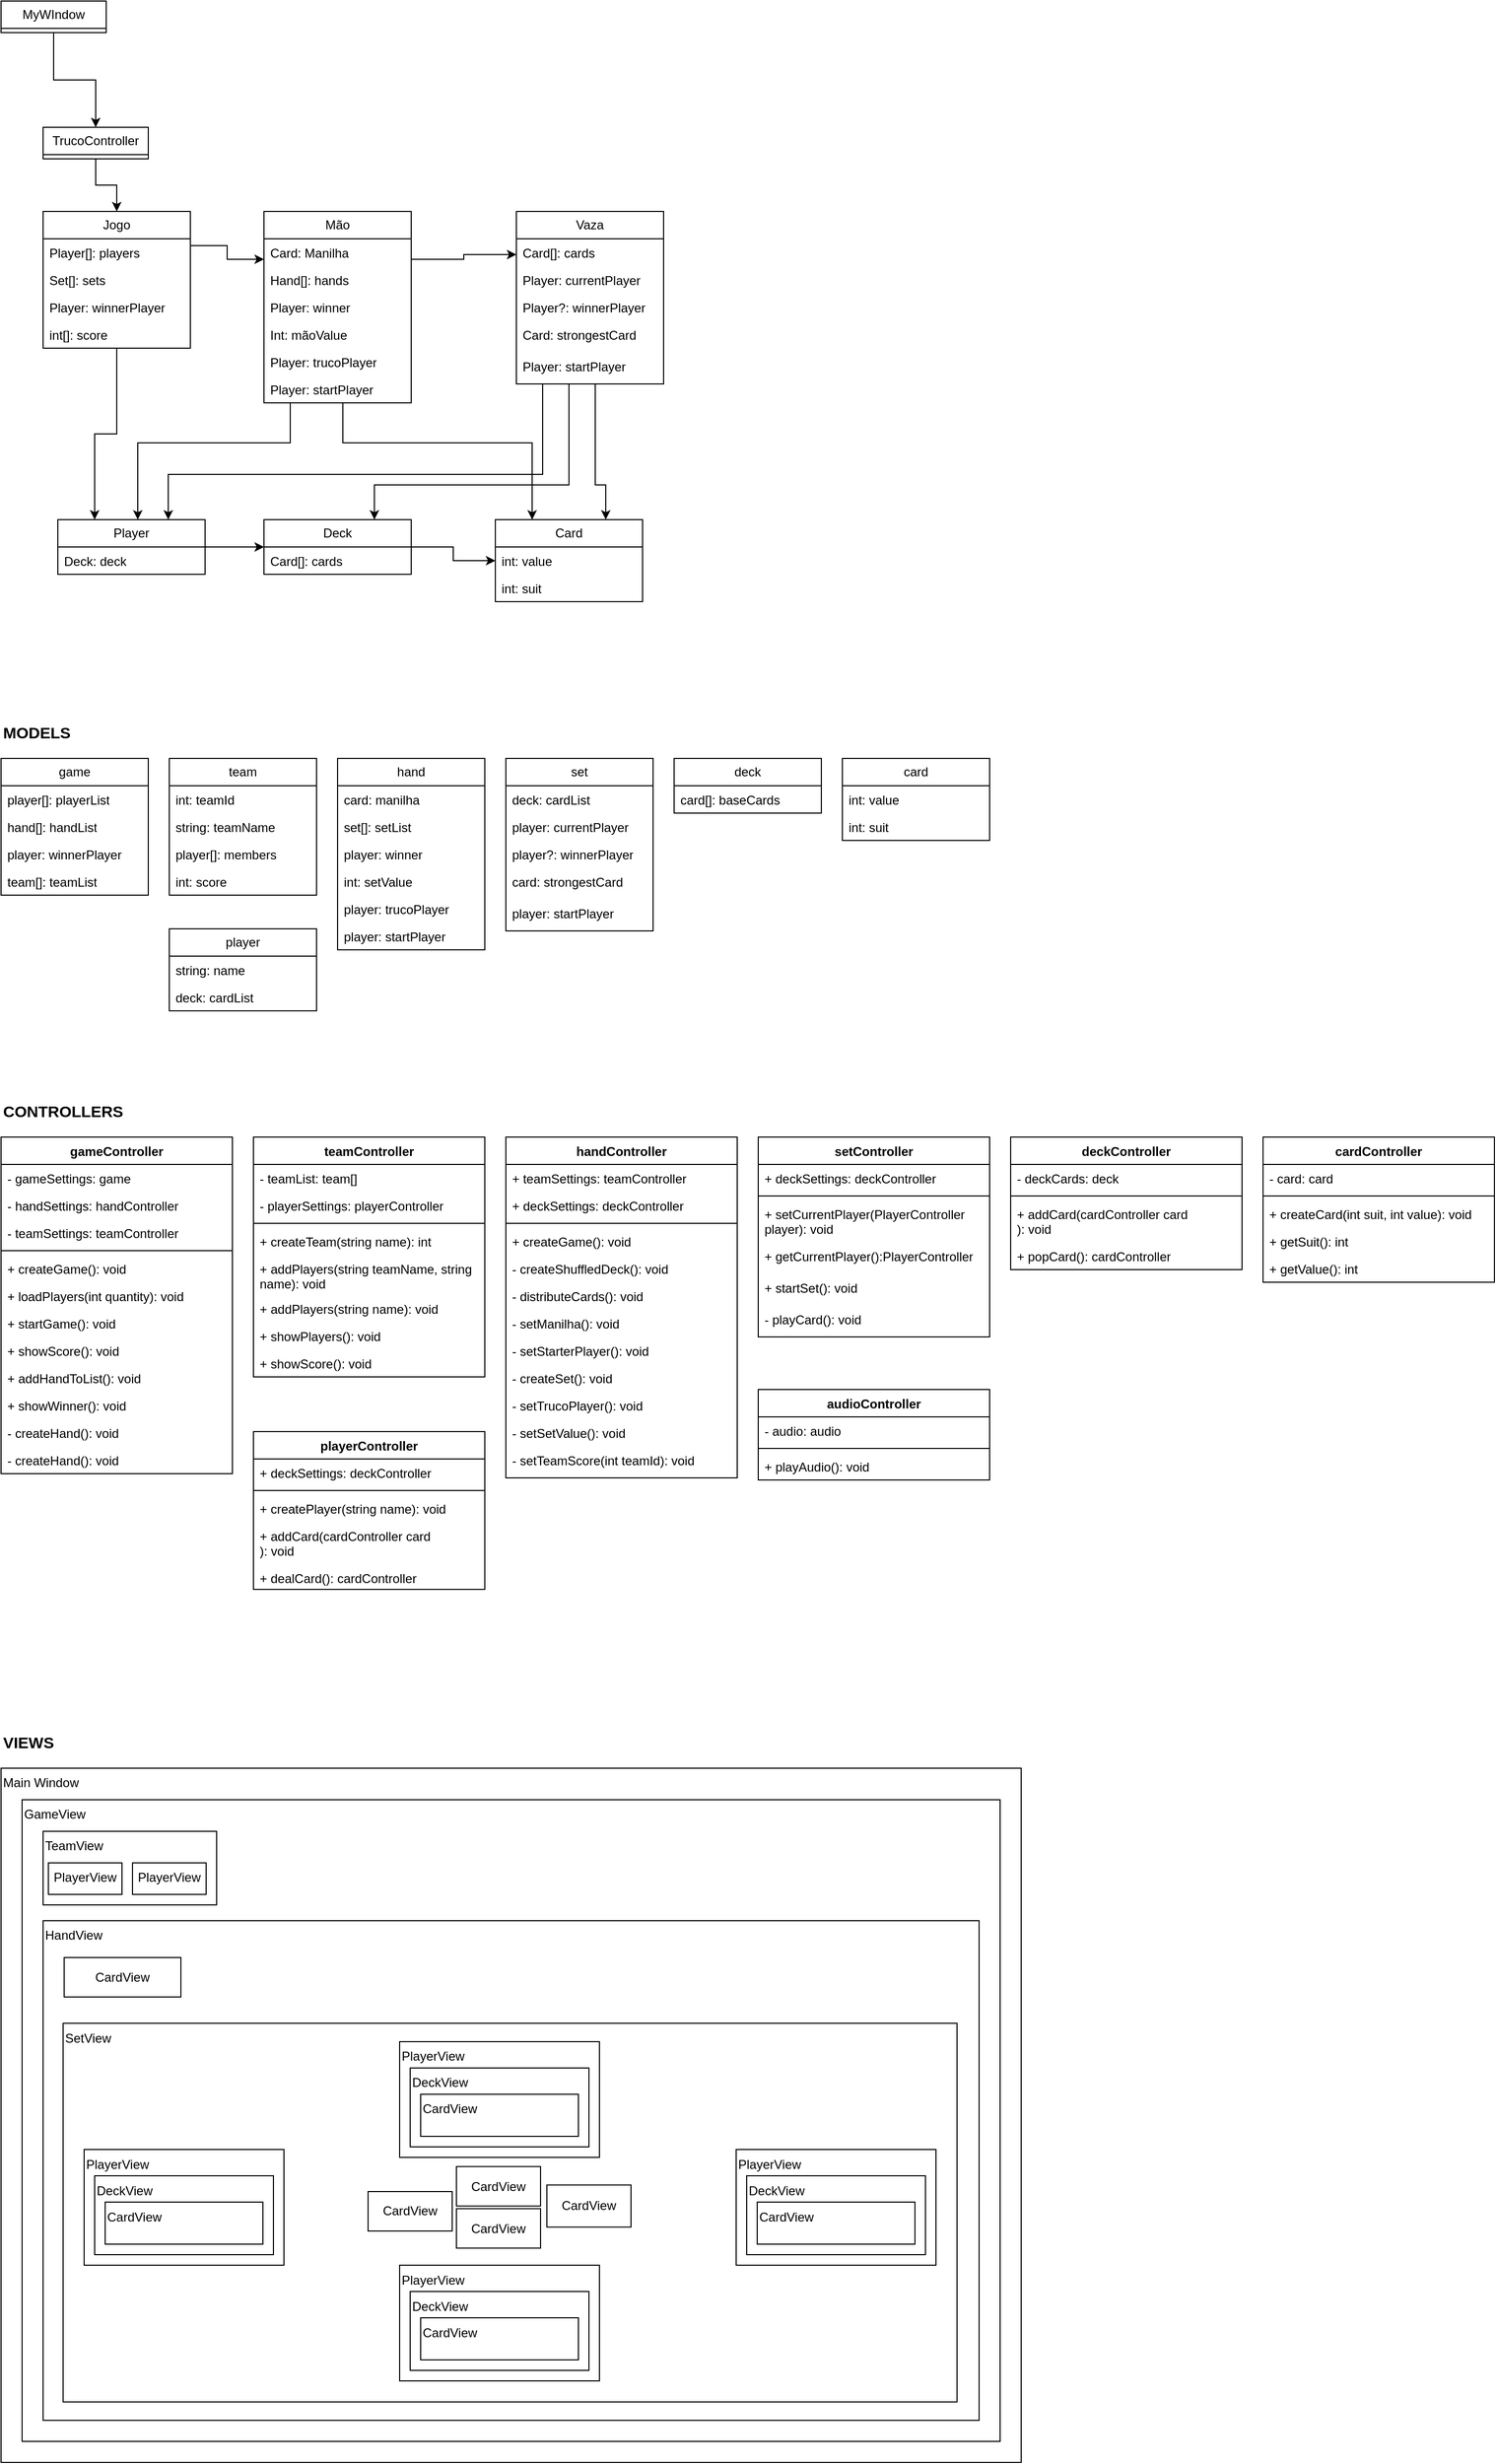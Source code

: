 <mxfile version="22.1.11" type="device">
  <diagram name="Page-1" id="Nnuwvxy6iMZYe4eQuiBF">
    <mxGraphModel dx="1372" dy="786" grid="1" gridSize="10" guides="1" tooltips="1" connect="1" arrows="1" fold="1" page="1" pageScale="1" pageWidth="850" pageHeight="1100" math="0" shadow="0">
      <root>
        <mxCell id="0" />
        <mxCell id="1" parent="0" />
        <mxCell id="H_h_KI7Ge2hfpKRIAZDm-61" style="edgeStyle=orthogonalEdgeStyle;rounded=0;orthogonalLoop=1;jettySize=auto;html=1;entryX=0.5;entryY=0;entryDx=0;entryDy=0;" parent="1" source="kHMKLdnx1jWoPkQLyu-q-1" target="H_h_KI7Ge2hfpKRIAZDm-5" edge="1">
          <mxGeometry relative="1" as="geometry" />
        </mxCell>
        <mxCell id="kHMKLdnx1jWoPkQLyu-q-1" value="MyWIndow" style="swimlane;fontStyle=0;childLayout=stackLayout;horizontal=1;startSize=26;fillColor=none;horizontalStack=0;resizeParent=1;resizeParentMax=0;resizeLast=0;collapsible=1;marginBottom=0;whiteSpace=wrap;html=1;" parent="1" vertex="1" collapsed="1">
          <mxGeometry x="80" y="40" width="100" height="30" as="geometry">
            <mxRectangle x="410" y="-100" width="140" height="52" as="alternateBounds" />
          </mxGeometry>
        </mxCell>
        <mxCell id="kHMKLdnx1jWoPkQLyu-q-2" value="+ field: type" style="text;strokeColor=none;fillColor=none;align=left;verticalAlign=top;spacingLeft=4;spacingRight=4;overflow=hidden;rotatable=0;points=[[0,0.5],[1,0.5]];portConstraint=eastwest;whiteSpace=wrap;html=1;" parent="kHMKLdnx1jWoPkQLyu-q-1" vertex="1">
          <mxGeometry y="26" width="140" height="26" as="geometry" />
        </mxCell>
        <mxCell id="H_h_KI7Ge2hfpKRIAZDm-1" value="Card" style="swimlane;fontStyle=0;childLayout=stackLayout;horizontal=1;startSize=26;fillColor=none;horizontalStack=0;resizeParent=1;resizeParentMax=0;resizeLast=0;collapsible=1;marginBottom=0;whiteSpace=wrap;html=1;" parent="1" vertex="1">
          <mxGeometry x="550" y="533" width="140" height="78" as="geometry">
            <mxRectangle x="1220" y="453" width="100" height="30" as="alternateBounds" />
          </mxGeometry>
        </mxCell>
        <mxCell id="H_h_KI7Ge2hfpKRIAZDm-2" value="int: value" style="text;strokeColor=none;fillColor=none;align=left;verticalAlign=top;spacingLeft=4;spacingRight=4;overflow=hidden;rotatable=0;points=[[0,0.5],[1,0.5]];portConstraint=eastwest;whiteSpace=wrap;html=1;" parent="H_h_KI7Ge2hfpKRIAZDm-1" vertex="1">
          <mxGeometry y="26" width="140" height="26" as="geometry" />
        </mxCell>
        <mxCell id="H_h_KI7Ge2hfpKRIAZDm-3" value="int: suit" style="text;strokeColor=none;fillColor=none;align=left;verticalAlign=top;spacingLeft=4;spacingRight=4;overflow=hidden;rotatable=0;points=[[0,0.5],[1,0.5]];portConstraint=eastwest;whiteSpace=wrap;html=1;" parent="H_h_KI7Ge2hfpKRIAZDm-1" vertex="1">
          <mxGeometry y="52" width="140" height="26" as="geometry" />
        </mxCell>
        <mxCell id="H_h_KI7Ge2hfpKRIAZDm-49" style="edgeStyle=orthogonalEdgeStyle;rounded=0;orthogonalLoop=1;jettySize=auto;html=1;entryX=0.5;entryY=0;entryDx=0;entryDy=0;" parent="1" source="H_h_KI7Ge2hfpKRIAZDm-5" target="H_h_KI7Ge2hfpKRIAZDm-24" edge="1">
          <mxGeometry relative="1" as="geometry" />
        </mxCell>
        <mxCell id="H_h_KI7Ge2hfpKRIAZDm-5" value="TrucoController" style="swimlane;fontStyle=0;childLayout=stackLayout;horizontal=1;startSize=26;fillColor=none;horizontalStack=0;resizeParent=1;resizeParentMax=0;resizeLast=0;collapsible=1;marginBottom=0;whiteSpace=wrap;html=1;" parent="1" vertex="1" collapsed="1">
          <mxGeometry x="120" y="160" width="100" height="30" as="geometry">
            <mxRectangle x="510" y="30" width="140" height="52" as="alternateBounds" />
          </mxGeometry>
        </mxCell>
        <mxCell id="H_h_KI7Ge2hfpKRIAZDm-6" value="field" style="text;strokeColor=none;fillColor=none;align=left;verticalAlign=top;spacingLeft=4;spacingRight=4;overflow=hidden;rotatable=0;points=[[0,0.5],[1,0.5]];portConstraint=eastwest;whiteSpace=wrap;html=1;" parent="H_h_KI7Ge2hfpKRIAZDm-5" vertex="1">
          <mxGeometry y="26" width="140" height="26" as="geometry" />
        </mxCell>
        <mxCell id="H_h_KI7Ge2hfpKRIAZDm-42" style="edgeStyle=orthogonalEdgeStyle;rounded=0;orthogonalLoop=1;jettySize=auto;html=1;" parent="1" source="H_h_KI7Ge2hfpKRIAZDm-8" target="H_h_KI7Ge2hfpKRIAZDm-11" edge="1">
          <mxGeometry relative="1" as="geometry" />
        </mxCell>
        <mxCell id="H_h_KI7Ge2hfpKRIAZDm-8" value="Player" style="swimlane;fontStyle=0;childLayout=stackLayout;horizontal=1;startSize=26;fillColor=none;horizontalStack=0;resizeParent=1;resizeParentMax=0;resizeLast=0;collapsible=1;marginBottom=0;whiteSpace=wrap;html=1;" parent="1" vertex="1">
          <mxGeometry x="134" y="533" width="140" height="52" as="geometry">
            <mxRectangle x="810" y="453" width="100" height="30" as="alternateBounds" />
          </mxGeometry>
        </mxCell>
        <mxCell id="H_h_KI7Ge2hfpKRIAZDm-9" value="Deck: deck" style="text;strokeColor=none;fillColor=none;align=left;verticalAlign=top;spacingLeft=4;spacingRight=4;overflow=hidden;rotatable=0;points=[[0,0.5],[1,0.5]];portConstraint=eastwest;whiteSpace=wrap;html=1;" parent="H_h_KI7Ge2hfpKRIAZDm-8" vertex="1">
          <mxGeometry y="26" width="140" height="26" as="geometry" />
        </mxCell>
        <mxCell id="H_h_KI7Ge2hfpKRIAZDm-52" style="edgeStyle=orthogonalEdgeStyle;rounded=0;orthogonalLoop=1;jettySize=auto;html=1;entryX=0;entryY=0.5;entryDx=0;entryDy=0;" parent="1" source="H_h_KI7Ge2hfpKRIAZDm-11" target="H_h_KI7Ge2hfpKRIAZDm-1" edge="1">
          <mxGeometry relative="1" as="geometry" />
        </mxCell>
        <mxCell id="H_h_KI7Ge2hfpKRIAZDm-11" value="Deck" style="swimlane;fontStyle=0;childLayout=stackLayout;horizontal=1;startSize=26;fillColor=none;horizontalStack=0;resizeParent=1;resizeParentMax=0;resizeLast=0;collapsible=1;marginBottom=0;whiteSpace=wrap;html=1;" parent="1" vertex="1">
          <mxGeometry x="330" y="533" width="140" height="52" as="geometry">
            <mxRectangle x="1000" y="453" width="100" height="30" as="alternateBounds" />
          </mxGeometry>
        </mxCell>
        <mxCell id="H_h_KI7Ge2hfpKRIAZDm-12" value="Card[]: cards" style="text;strokeColor=none;fillColor=none;align=left;verticalAlign=top;spacingLeft=4;spacingRight=4;overflow=hidden;rotatable=0;points=[[0,0.5],[1,0.5]];portConstraint=eastwest;whiteSpace=wrap;html=1;" parent="H_h_KI7Ge2hfpKRIAZDm-11" vertex="1">
          <mxGeometry y="26" width="140" height="26" as="geometry" />
        </mxCell>
        <mxCell id="H_h_KI7Ge2hfpKRIAZDm-46" style="edgeStyle=orthogonalEdgeStyle;rounded=0;orthogonalLoop=1;jettySize=auto;html=1;exitX=0.25;exitY=1;exitDx=0;exitDy=0;" parent="1" source="H_h_KI7Ge2hfpKRIAZDm-16" target="H_h_KI7Ge2hfpKRIAZDm-8" edge="1">
          <mxGeometry relative="1" as="geometry">
            <Array as="points">
              <mxPoint x="355" y="422" />
              <mxPoint x="355" y="460" />
              <mxPoint x="210" y="460" />
            </Array>
          </mxGeometry>
        </mxCell>
        <mxCell id="H_h_KI7Ge2hfpKRIAZDm-53" style="edgeStyle=orthogonalEdgeStyle;rounded=0;orthogonalLoop=1;jettySize=auto;html=1;exitX=0.75;exitY=1;exitDx=0;exitDy=0;entryX=0.25;entryY=0;entryDx=0;entryDy=0;" parent="1" source="H_h_KI7Ge2hfpKRIAZDm-16" target="H_h_KI7Ge2hfpKRIAZDm-1" edge="1">
          <mxGeometry relative="1" as="geometry">
            <Array as="points">
              <mxPoint x="405" y="422" />
              <mxPoint x="405" y="460" />
              <mxPoint x="585" y="460" />
            </Array>
          </mxGeometry>
        </mxCell>
        <mxCell id="H_h_KI7Ge2hfpKRIAZDm-59" style="edgeStyle=orthogonalEdgeStyle;rounded=0;orthogonalLoop=1;jettySize=auto;html=1;exitX=1;exitY=0.25;exitDx=0;exitDy=0;entryX=0;entryY=0.25;entryDx=0;entryDy=0;" parent="1" source="H_h_KI7Ge2hfpKRIAZDm-16" target="H_h_KI7Ge2hfpKRIAZDm-30" edge="1">
          <mxGeometry relative="1" as="geometry" />
        </mxCell>
        <mxCell id="H_h_KI7Ge2hfpKRIAZDm-16" value="Mão" style="swimlane;fontStyle=0;childLayout=stackLayout;horizontal=1;startSize=26;fillColor=none;horizontalStack=0;resizeParent=1;resizeParentMax=0;resizeLast=0;collapsible=1;marginBottom=0;whiteSpace=wrap;html=1;" parent="1" vertex="1">
          <mxGeometry x="330" y="240" width="140" height="182" as="geometry">
            <mxRectangle x="1000" y="160" width="100" height="30" as="alternateBounds" />
          </mxGeometry>
        </mxCell>
        <mxCell id="H_h_KI7Ge2hfpKRIAZDm-17" value="Card: Manilha" style="text;strokeColor=none;fillColor=none;align=left;verticalAlign=top;spacingLeft=4;spacingRight=4;overflow=hidden;rotatable=0;points=[[0,0.5],[1,0.5]];portConstraint=eastwest;whiteSpace=wrap;html=1;" parent="H_h_KI7Ge2hfpKRIAZDm-16" vertex="1">
          <mxGeometry y="26" width="140" height="26" as="geometry" />
        </mxCell>
        <mxCell id="H_h_KI7Ge2hfpKRIAZDm-18" value="Hand[]: hands" style="text;strokeColor=none;fillColor=none;align=left;verticalAlign=top;spacingLeft=4;spacingRight=4;overflow=hidden;rotatable=0;points=[[0,0.5],[1,0.5]];portConstraint=eastwest;whiteSpace=wrap;html=1;" parent="H_h_KI7Ge2hfpKRIAZDm-16" vertex="1">
          <mxGeometry y="52" width="140" height="26" as="geometry" />
        </mxCell>
        <mxCell id="H_h_KI7Ge2hfpKRIAZDm-19" value="Player: winner" style="text;strokeColor=none;fillColor=none;align=left;verticalAlign=top;spacingLeft=4;spacingRight=4;overflow=hidden;rotatable=0;points=[[0,0.5],[1,0.5]];portConstraint=eastwest;whiteSpace=wrap;html=1;" parent="H_h_KI7Ge2hfpKRIAZDm-16" vertex="1">
          <mxGeometry y="78" width="140" height="26" as="geometry" />
        </mxCell>
        <mxCell id="H_h_KI7Ge2hfpKRIAZDm-20" value="Int: mãoValue" style="text;strokeColor=none;fillColor=none;align=left;verticalAlign=top;spacingLeft=4;spacingRight=4;overflow=hidden;rotatable=0;points=[[0,0.5],[1,0.5]];portConstraint=eastwest;whiteSpace=wrap;html=1;" parent="H_h_KI7Ge2hfpKRIAZDm-16" vertex="1">
          <mxGeometry y="104" width="140" height="26" as="geometry" />
        </mxCell>
        <mxCell id="H_h_KI7Ge2hfpKRIAZDm-21" value="Player: trucoPlayer" style="text;strokeColor=none;fillColor=none;align=left;verticalAlign=top;spacingLeft=4;spacingRight=4;overflow=hidden;rotatable=0;points=[[0,0.5],[1,0.5]];portConstraint=eastwest;whiteSpace=wrap;html=1;" parent="H_h_KI7Ge2hfpKRIAZDm-16" vertex="1">
          <mxGeometry y="130" width="140" height="26" as="geometry" />
        </mxCell>
        <mxCell id="H_h_KI7Ge2hfpKRIAZDm-22" value="Player: startPlayer" style="text;strokeColor=none;fillColor=none;align=left;verticalAlign=top;spacingLeft=4;spacingRight=4;overflow=hidden;rotatable=0;points=[[0,0.5],[1,0.5]];portConstraint=eastwest;whiteSpace=wrap;html=1;" parent="H_h_KI7Ge2hfpKRIAZDm-16" vertex="1">
          <mxGeometry y="156" width="140" height="26" as="geometry" />
        </mxCell>
        <mxCell id="H_h_KI7Ge2hfpKRIAZDm-57" style="edgeStyle=orthogonalEdgeStyle;rounded=0;orthogonalLoop=1;jettySize=auto;html=1;entryX=0.25;entryY=0;entryDx=0;entryDy=0;" parent="1" source="H_h_KI7Ge2hfpKRIAZDm-24" target="H_h_KI7Ge2hfpKRIAZDm-8" edge="1">
          <mxGeometry relative="1" as="geometry" />
        </mxCell>
        <mxCell id="H_h_KI7Ge2hfpKRIAZDm-60" style="edgeStyle=orthogonalEdgeStyle;rounded=0;orthogonalLoop=1;jettySize=auto;html=1;exitX=1;exitY=0.25;exitDx=0;exitDy=0;entryX=0;entryY=0.25;entryDx=0;entryDy=0;" parent="1" source="H_h_KI7Ge2hfpKRIAZDm-24" target="H_h_KI7Ge2hfpKRIAZDm-16" edge="1">
          <mxGeometry relative="1" as="geometry" />
        </mxCell>
        <mxCell id="H_h_KI7Ge2hfpKRIAZDm-24" value="Jogo" style="swimlane;fontStyle=0;childLayout=stackLayout;horizontal=1;startSize=26;fillColor=none;horizontalStack=0;resizeParent=1;resizeParentMax=0;resizeLast=0;collapsible=1;marginBottom=0;whiteSpace=wrap;html=1;" parent="1" vertex="1">
          <mxGeometry x="120" y="240" width="140" height="130" as="geometry">
            <mxRectangle x="790" y="160" width="100" height="30" as="alternateBounds" />
          </mxGeometry>
        </mxCell>
        <mxCell id="H_h_KI7Ge2hfpKRIAZDm-25" value="Player[]: players" style="text;strokeColor=none;fillColor=none;align=left;verticalAlign=top;spacingLeft=4;spacingRight=4;overflow=hidden;rotatable=0;points=[[0,0.5],[1,0.5]];portConstraint=eastwest;whiteSpace=wrap;html=1;" parent="H_h_KI7Ge2hfpKRIAZDm-24" vertex="1">
          <mxGeometry y="26" width="140" height="26" as="geometry" />
        </mxCell>
        <mxCell id="H_h_KI7Ge2hfpKRIAZDm-26" value="Set[]: sets" style="text;strokeColor=none;fillColor=none;align=left;verticalAlign=top;spacingLeft=4;spacingRight=4;overflow=hidden;rotatable=0;points=[[0,0.5],[1,0.5]];portConstraint=eastwest;whiteSpace=wrap;html=1;" parent="H_h_KI7Ge2hfpKRIAZDm-24" vertex="1">
          <mxGeometry y="52" width="140" height="26" as="geometry" />
        </mxCell>
        <mxCell id="H_h_KI7Ge2hfpKRIAZDm-27" value="Player: winnerPlayer" style="text;strokeColor=none;fillColor=none;align=left;verticalAlign=top;spacingLeft=4;spacingRight=4;overflow=hidden;rotatable=0;points=[[0,0.5],[1,0.5]];portConstraint=eastwest;whiteSpace=wrap;html=1;" parent="H_h_KI7Ge2hfpKRIAZDm-24" vertex="1">
          <mxGeometry y="78" width="140" height="26" as="geometry" />
        </mxCell>
        <mxCell id="H_h_KI7Ge2hfpKRIAZDm-28" value="int[]: score" style="text;strokeColor=none;fillColor=none;align=left;verticalAlign=top;spacingLeft=4;spacingRight=4;overflow=hidden;rotatable=0;points=[[0,0.5],[1,0.5]];portConstraint=eastwest;whiteSpace=wrap;html=1;" parent="H_h_KI7Ge2hfpKRIAZDm-24" vertex="1">
          <mxGeometry y="104" width="140" height="26" as="geometry" />
        </mxCell>
        <mxCell id="H_h_KI7Ge2hfpKRIAZDm-55" style="edgeStyle=orthogonalEdgeStyle;rounded=0;orthogonalLoop=1;jettySize=auto;html=1;entryX=0.75;entryY=0;entryDx=0;entryDy=0;" parent="1" source="H_h_KI7Ge2hfpKRIAZDm-30" target="H_h_KI7Ge2hfpKRIAZDm-11" edge="1">
          <mxGeometry relative="1" as="geometry">
            <Array as="points">
              <mxPoint x="620" y="500" />
              <mxPoint x="435" y="500" />
            </Array>
          </mxGeometry>
        </mxCell>
        <mxCell id="H_h_KI7Ge2hfpKRIAZDm-56" style="edgeStyle=orthogonalEdgeStyle;rounded=0;orthogonalLoop=1;jettySize=auto;html=1;exitX=0.75;exitY=1;exitDx=0;exitDy=0;entryX=0.75;entryY=0;entryDx=0;entryDy=0;" parent="1" source="H_h_KI7Ge2hfpKRIAZDm-30" target="H_h_KI7Ge2hfpKRIAZDm-1" edge="1">
          <mxGeometry relative="1" as="geometry">
            <Array as="points">
              <mxPoint x="645" y="500" />
              <mxPoint x="655" y="500" />
            </Array>
          </mxGeometry>
        </mxCell>
        <mxCell id="H_h_KI7Ge2hfpKRIAZDm-58" style="edgeStyle=orthogonalEdgeStyle;rounded=0;orthogonalLoop=1;jettySize=auto;html=1;exitX=0.25;exitY=1;exitDx=0;exitDy=0;entryX=0.75;entryY=0;entryDx=0;entryDy=0;" parent="1" source="H_h_KI7Ge2hfpKRIAZDm-30" target="H_h_KI7Ge2hfpKRIAZDm-8" edge="1">
          <mxGeometry relative="1" as="geometry">
            <Array as="points">
              <mxPoint x="595" y="490" />
              <mxPoint x="239" y="490" />
            </Array>
          </mxGeometry>
        </mxCell>
        <mxCell id="H_h_KI7Ge2hfpKRIAZDm-30" value="Vaza" style="swimlane;fontStyle=0;childLayout=stackLayout;horizontal=1;startSize=26;fillColor=none;horizontalStack=0;resizeParent=1;resizeParentMax=0;resizeLast=0;collapsible=1;marginBottom=0;whiteSpace=wrap;html=1;" parent="1" vertex="1">
          <mxGeometry x="570" y="240" width="140" height="164" as="geometry">
            <mxRectangle x="1240" y="160" width="100" height="30" as="alternateBounds" />
          </mxGeometry>
        </mxCell>
        <mxCell id="H_h_KI7Ge2hfpKRIAZDm-31" value="Card[]: cards" style="text;strokeColor=none;fillColor=none;align=left;verticalAlign=top;spacingLeft=4;spacingRight=4;overflow=hidden;rotatable=0;points=[[0,0.5],[1,0.5]];portConstraint=eastwest;whiteSpace=wrap;html=1;" parent="H_h_KI7Ge2hfpKRIAZDm-30" vertex="1">
          <mxGeometry y="26" width="140" height="26" as="geometry" />
        </mxCell>
        <mxCell id="H_h_KI7Ge2hfpKRIAZDm-32" value="Player: currentPlayer" style="text;strokeColor=none;fillColor=none;align=left;verticalAlign=top;spacingLeft=4;spacingRight=4;overflow=hidden;rotatable=0;points=[[0,0.5],[1,0.5]];portConstraint=eastwest;whiteSpace=wrap;html=1;" parent="H_h_KI7Ge2hfpKRIAZDm-30" vertex="1">
          <mxGeometry y="52" width="140" height="26" as="geometry" />
        </mxCell>
        <mxCell id="H_h_KI7Ge2hfpKRIAZDm-33" value="Player?: winnerPlayer" style="text;strokeColor=none;fillColor=none;align=left;verticalAlign=top;spacingLeft=4;spacingRight=4;overflow=hidden;rotatable=0;points=[[0,0.5],[1,0.5]];portConstraint=eastwest;whiteSpace=wrap;html=1;" parent="H_h_KI7Ge2hfpKRIAZDm-30" vertex="1">
          <mxGeometry y="78" width="140" height="26" as="geometry" />
        </mxCell>
        <mxCell id="H_h_KI7Ge2hfpKRIAZDm-34" value="Card: strongestCard" style="text;strokeColor=none;fillColor=none;align=left;verticalAlign=top;spacingLeft=4;spacingRight=4;overflow=hidden;rotatable=0;points=[[0,0.5],[1,0.5]];portConstraint=eastwest;whiteSpace=wrap;html=1;" parent="H_h_KI7Ge2hfpKRIAZDm-30" vertex="1">
          <mxGeometry y="104" width="140" height="30" as="geometry" />
        </mxCell>
        <mxCell id="H_h_KI7Ge2hfpKRIAZDm-35" value="Player: startPlayer" style="text;strokeColor=none;fillColor=none;align=left;verticalAlign=top;spacingLeft=4;spacingRight=4;overflow=hidden;rotatable=0;points=[[0,0.5],[1,0.5]];portConstraint=eastwest;whiteSpace=wrap;html=1;" parent="H_h_KI7Ge2hfpKRIAZDm-30" vertex="1">
          <mxGeometry y="134" width="140" height="30" as="geometry" />
        </mxCell>
        <mxCell id="H_h_KI7Ge2hfpKRIAZDm-63" value="&lt;span style=&quot;font-size: 15px;&quot;&gt;MODELS&lt;br&gt;&lt;/span&gt;" style="text;html=1;strokeColor=none;fillColor=none;align=left;verticalAlign=middle;whiteSpace=wrap;rounded=0;fontStyle=1;fontSize=15;" parent="1" vertex="1">
          <mxGeometry x="80" y="720" width="80" height="30" as="geometry" />
        </mxCell>
        <mxCell id="H_h_KI7Ge2hfpKRIAZDm-72" value="game" style="swimlane;fontStyle=0;childLayout=stackLayout;horizontal=1;startSize=26;fillColor=none;horizontalStack=0;resizeParent=1;resizeParentMax=0;resizeLast=0;collapsible=1;marginBottom=0;whiteSpace=wrap;html=1;" parent="1" vertex="1">
          <mxGeometry x="80" y="760" width="140" height="130" as="geometry">
            <mxRectangle x="80" y="760" width="100" height="30" as="alternateBounds" />
          </mxGeometry>
        </mxCell>
        <mxCell id="H_h_KI7Ge2hfpKRIAZDm-73" value="player[]: playerList" style="text;strokeColor=none;fillColor=none;align=left;verticalAlign=top;spacingLeft=4;spacingRight=4;overflow=hidden;rotatable=0;points=[[0,0.5],[1,0.5]];portConstraint=eastwest;whiteSpace=wrap;html=1;" parent="H_h_KI7Ge2hfpKRIAZDm-72" vertex="1">
          <mxGeometry y="26" width="140" height="26" as="geometry" />
        </mxCell>
        <mxCell id="H_h_KI7Ge2hfpKRIAZDm-74" value="hand[]: handList" style="text;strokeColor=none;fillColor=none;align=left;verticalAlign=top;spacingLeft=4;spacingRight=4;overflow=hidden;rotatable=0;points=[[0,0.5],[1,0.5]];portConstraint=eastwest;whiteSpace=wrap;html=1;" parent="H_h_KI7Ge2hfpKRIAZDm-72" vertex="1">
          <mxGeometry y="52" width="140" height="26" as="geometry" />
        </mxCell>
        <mxCell id="H_h_KI7Ge2hfpKRIAZDm-75" value="player: winnerPlayer" style="text;strokeColor=none;fillColor=none;align=left;verticalAlign=top;spacingLeft=4;spacingRight=4;overflow=hidden;rotatable=0;points=[[0,0.5],[1,0.5]];portConstraint=eastwest;whiteSpace=wrap;html=1;" parent="H_h_KI7Ge2hfpKRIAZDm-72" vertex="1">
          <mxGeometry y="78" width="140" height="26" as="geometry" />
        </mxCell>
        <mxCell id="H_h_KI7Ge2hfpKRIAZDm-76" value="team[]: teamList" style="text;strokeColor=none;fillColor=none;align=left;verticalAlign=top;spacingLeft=4;spacingRight=4;overflow=hidden;rotatable=0;points=[[0,0.5],[1,0.5]];portConstraint=eastwest;whiteSpace=wrap;html=1;" parent="H_h_KI7Ge2hfpKRIAZDm-72" vertex="1">
          <mxGeometry y="104" width="140" height="26" as="geometry" />
        </mxCell>
        <mxCell id="H_h_KI7Ge2hfpKRIAZDm-77" value="hand" style="swimlane;fontStyle=0;childLayout=stackLayout;horizontal=1;startSize=26;fillColor=none;horizontalStack=0;resizeParent=1;resizeParentMax=0;resizeLast=0;collapsible=1;marginBottom=0;whiteSpace=wrap;html=1;" parent="1" vertex="1">
          <mxGeometry x="400" y="760" width="140" height="182" as="geometry">
            <mxRectangle x="240" y="760" width="100" height="30" as="alternateBounds" />
          </mxGeometry>
        </mxCell>
        <mxCell id="H_h_KI7Ge2hfpKRIAZDm-78" value="card: manilha" style="text;strokeColor=none;fillColor=none;align=left;verticalAlign=top;spacingLeft=4;spacingRight=4;overflow=hidden;rotatable=0;points=[[0,0.5],[1,0.5]];portConstraint=eastwest;whiteSpace=wrap;html=1;" parent="H_h_KI7Ge2hfpKRIAZDm-77" vertex="1">
          <mxGeometry y="26" width="140" height="26" as="geometry" />
        </mxCell>
        <mxCell id="H_h_KI7Ge2hfpKRIAZDm-79" value="set[]: setList" style="text;strokeColor=none;fillColor=none;align=left;verticalAlign=top;spacingLeft=4;spacingRight=4;overflow=hidden;rotatable=0;points=[[0,0.5],[1,0.5]];portConstraint=eastwest;whiteSpace=wrap;html=1;" parent="H_h_KI7Ge2hfpKRIAZDm-77" vertex="1">
          <mxGeometry y="52" width="140" height="26" as="geometry" />
        </mxCell>
        <mxCell id="H_h_KI7Ge2hfpKRIAZDm-80" value="player: winner" style="text;strokeColor=none;fillColor=none;align=left;verticalAlign=top;spacingLeft=4;spacingRight=4;overflow=hidden;rotatable=0;points=[[0,0.5],[1,0.5]];portConstraint=eastwest;whiteSpace=wrap;html=1;" parent="H_h_KI7Ge2hfpKRIAZDm-77" vertex="1">
          <mxGeometry y="78" width="140" height="26" as="geometry" />
        </mxCell>
        <mxCell id="H_h_KI7Ge2hfpKRIAZDm-81" value="int: setValue" style="text;strokeColor=none;fillColor=none;align=left;verticalAlign=top;spacingLeft=4;spacingRight=4;overflow=hidden;rotatable=0;points=[[0,0.5],[1,0.5]];portConstraint=eastwest;whiteSpace=wrap;html=1;" parent="H_h_KI7Ge2hfpKRIAZDm-77" vertex="1">
          <mxGeometry y="104" width="140" height="26" as="geometry" />
        </mxCell>
        <mxCell id="H_h_KI7Ge2hfpKRIAZDm-82" value="player: trucoPlayer" style="text;strokeColor=none;fillColor=none;align=left;verticalAlign=top;spacingLeft=4;spacingRight=4;overflow=hidden;rotatable=0;points=[[0,0.5],[1,0.5]];portConstraint=eastwest;whiteSpace=wrap;html=1;" parent="H_h_KI7Ge2hfpKRIAZDm-77" vertex="1">
          <mxGeometry y="130" width="140" height="26" as="geometry" />
        </mxCell>
        <mxCell id="H_h_KI7Ge2hfpKRIAZDm-83" value="player: startPlayer" style="text;strokeColor=none;fillColor=none;align=left;verticalAlign=top;spacingLeft=4;spacingRight=4;overflow=hidden;rotatable=0;points=[[0,0.5],[1,0.5]];portConstraint=eastwest;whiteSpace=wrap;html=1;" parent="H_h_KI7Ge2hfpKRIAZDm-77" vertex="1">
          <mxGeometry y="156" width="140" height="26" as="geometry" />
        </mxCell>
        <mxCell id="H_h_KI7Ge2hfpKRIAZDm-84" value="set" style="swimlane;fontStyle=0;childLayout=stackLayout;horizontal=1;startSize=26;fillColor=none;horizontalStack=0;resizeParent=1;resizeParentMax=0;resizeLast=0;collapsible=1;marginBottom=0;whiteSpace=wrap;html=1;" parent="1" vertex="1">
          <mxGeometry x="560" y="760" width="140" height="164" as="geometry">
            <mxRectangle x="400" y="760" width="100" height="30" as="alternateBounds" />
          </mxGeometry>
        </mxCell>
        <mxCell id="H_h_KI7Ge2hfpKRIAZDm-85" value="deck: cardList" style="text;strokeColor=none;fillColor=none;align=left;verticalAlign=top;spacingLeft=4;spacingRight=4;overflow=hidden;rotatable=0;points=[[0,0.5],[1,0.5]];portConstraint=eastwest;whiteSpace=wrap;html=1;" parent="H_h_KI7Ge2hfpKRIAZDm-84" vertex="1">
          <mxGeometry y="26" width="140" height="26" as="geometry" />
        </mxCell>
        <mxCell id="H_h_KI7Ge2hfpKRIAZDm-86" value="player: currentPlayer" style="text;strokeColor=none;fillColor=none;align=left;verticalAlign=top;spacingLeft=4;spacingRight=4;overflow=hidden;rotatable=0;points=[[0,0.5],[1,0.5]];portConstraint=eastwest;whiteSpace=wrap;html=1;" parent="H_h_KI7Ge2hfpKRIAZDm-84" vertex="1">
          <mxGeometry y="52" width="140" height="26" as="geometry" />
        </mxCell>
        <mxCell id="H_h_KI7Ge2hfpKRIAZDm-87" value="player?: winnerPlayer" style="text;strokeColor=none;fillColor=none;align=left;verticalAlign=top;spacingLeft=4;spacingRight=4;overflow=hidden;rotatable=0;points=[[0,0.5],[1,0.5]];portConstraint=eastwest;whiteSpace=wrap;html=1;" parent="H_h_KI7Ge2hfpKRIAZDm-84" vertex="1">
          <mxGeometry y="78" width="140" height="26" as="geometry" />
        </mxCell>
        <mxCell id="H_h_KI7Ge2hfpKRIAZDm-88" value="card: strongestCard" style="text;strokeColor=none;fillColor=none;align=left;verticalAlign=top;spacingLeft=4;spacingRight=4;overflow=hidden;rotatable=0;points=[[0,0.5],[1,0.5]];portConstraint=eastwest;whiteSpace=wrap;html=1;" parent="H_h_KI7Ge2hfpKRIAZDm-84" vertex="1">
          <mxGeometry y="104" width="140" height="30" as="geometry" />
        </mxCell>
        <mxCell id="H_h_KI7Ge2hfpKRIAZDm-89" value="player: startPlayer" style="text;strokeColor=none;fillColor=none;align=left;verticalAlign=top;spacingLeft=4;spacingRight=4;overflow=hidden;rotatable=0;points=[[0,0.5],[1,0.5]];portConstraint=eastwest;whiteSpace=wrap;html=1;" parent="H_h_KI7Ge2hfpKRIAZDm-84" vertex="1">
          <mxGeometry y="134" width="140" height="30" as="geometry" />
        </mxCell>
        <mxCell id="H_h_KI7Ge2hfpKRIAZDm-90" value="player" style="swimlane;fontStyle=0;childLayout=stackLayout;horizontal=1;startSize=26;fillColor=none;horizontalStack=0;resizeParent=1;resizeParentMax=0;resizeLast=0;collapsible=1;marginBottom=0;whiteSpace=wrap;html=1;" parent="1" vertex="1">
          <mxGeometry x="240" y="922" width="140" height="78" as="geometry">
            <mxRectangle x="560" y="760" width="100" height="30" as="alternateBounds" />
          </mxGeometry>
        </mxCell>
        <mxCell id="H_h_KI7Ge2hfpKRIAZDm-91" value="string: name" style="text;strokeColor=none;fillColor=none;align=left;verticalAlign=top;spacingLeft=4;spacingRight=4;overflow=hidden;rotatable=0;points=[[0,0.5],[1,0.5]];portConstraint=eastwest;whiteSpace=wrap;html=1;" parent="H_h_KI7Ge2hfpKRIAZDm-90" vertex="1">
          <mxGeometry y="26" width="140" height="26" as="geometry" />
        </mxCell>
        <mxCell id="H_h_KI7Ge2hfpKRIAZDm-92" value="deck: cardList" style="text;strokeColor=none;fillColor=none;align=left;verticalAlign=top;spacingLeft=4;spacingRight=4;overflow=hidden;rotatable=0;points=[[0,0.5],[1,0.5]];portConstraint=eastwest;whiteSpace=wrap;html=1;" parent="H_h_KI7Ge2hfpKRIAZDm-90" vertex="1">
          <mxGeometry y="52" width="140" height="26" as="geometry" />
        </mxCell>
        <mxCell id="H_h_KI7Ge2hfpKRIAZDm-94" value="deck" style="swimlane;fontStyle=0;childLayout=stackLayout;horizontal=1;startSize=26;fillColor=none;horizontalStack=0;resizeParent=1;resizeParentMax=0;resizeLast=0;collapsible=1;marginBottom=0;whiteSpace=wrap;html=1;" parent="1" vertex="1">
          <mxGeometry x="720" y="760" width="140" height="52" as="geometry">
            <mxRectangle x="1000" y="453" width="100" height="30" as="alternateBounds" />
          </mxGeometry>
        </mxCell>
        <mxCell id="H_h_KI7Ge2hfpKRIAZDm-95" value="card[]: baseCards" style="text;strokeColor=none;fillColor=none;align=left;verticalAlign=top;spacingLeft=4;spacingRight=4;overflow=hidden;rotatable=0;points=[[0,0.5],[1,0.5]];portConstraint=eastwest;whiteSpace=wrap;html=1;" parent="H_h_KI7Ge2hfpKRIAZDm-94" vertex="1">
          <mxGeometry y="26" width="140" height="26" as="geometry" />
        </mxCell>
        <mxCell id="H_h_KI7Ge2hfpKRIAZDm-96" value="card" style="swimlane;fontStyle=0;childLayout=stackLayout;horizontal=1;startSize=26;fillColor=none;horizontalStack=0;resizeParent=1;resizeParentMax=0;resizeLast=0;collapsible=1;marginBottom=0;whiteSpace=wrap;html=1;" parent="1" vertex="1">
          <mxGeometry x="880" y="760" width="140" height="78" as="geometry">
            <mxRectangle x="1220" y="453" width="100" height="30" as="alternateBounds" />
          </mxGeometry>
        </mxCell>
        <mxCell id="H_h_KI7Ge2hfpKRIAZDm-97" value="int: value" style="text;strokeColor=none;fillColor=none;align=left;verticalAlign=top;spacingLeft=4;spacingRight=4;overflow=hidden;rotatable=0;points=[[0,0.5],[1,0.5]];portConstraint=eastwest;whiteSpace=wrap;html=1;" parent="H_h_KI7Ge2hfpKRIAZDm-96" vertex="1">
          <mxGeometry y="26" width="140" height="26" as="geometry" />
        </mxCell>
        <mxCell id="H_h_KI7Ge2hfpKRIAZDm-98" value="int: suit" style="text;strokeColor=none;fillColor=none;align=left;verticalAlign=top;spacingLeft=4;spacingRight=4;overflow=hidden;rotatable=0;points=[[0,0.5],[1,0.5]];portConstraint=eastwest;whiteSpace=wrap;html=1;" parent="H_h_KI7Ge2hfpKRIAZDm-96" vertex="1">
          <mxGeometry y="52" width="140" height="26" as="geometry" />
        </mxCell>
        <mxCell id="H_h_KI7Ge2hfpKRIAZDm-100" value="&lt;span style=&quot;font-size: 15px;&quot;&gt;CONTROLLERS&lt;br&gt;&lt;/span&gt;" style="text;html=1;strokeColor=none;fillColor=none;align=left;verticalAlign=middle;whiteSpace=wrap;rounded=0;fontStyle=1;fontSize=15;" parent="1" vertex="1">
          <mxGeometry x="80" y="1080" width="140" height="30" as="geometry" />
        </mxCell>
        <mxCell id="H_h_KI7Ge2hfpKRIAZDm-110" value="gameController" style="swimlane;fontStyle=1;align=center;verticalAlign=top;childLayout=stackLayout;horizontal=1;startSize=26;horizontalStack=0;resizeParent=1;resizeParentMax=0;resizeLast=0;collapsible=1;marginBottom=0;whiteSpace=wrap;html=1;" parent="1" vertex="1">
          <mxGeometry x="80" y="1120" width="220" height="320" as="geometry" />
        </mxCell>
        <mxCell id="H_h_KI7Ge2hfpKRIAZDm-111" value="- gameSettings: game" style="text;strokeColor=none;fillColor=none;align=left;verticalAlign=top;spacingLeft=4;spacingRight=4;overflow=hidden;rotatable=0;points=[[0,0.5],[1,0.5]];portConstraint=eastwest;whiteSpace=wrap;html=1;" parent="H_h_KI7Ge2hfpKRIAZDm-110" vertex="1">
          <mxGeometry y="26" width="220" height="26" as="geometry" />
        </mxCell>
        <mxCell id="H_h_KI7Ge2hfpKRIAZDm-118" value="- handSettings: handController" style="text;strokeColor=none;fillColor=none;align=left;verticalAlign=top;spacingLeft=4;spacingRight=4;overflow=hidden;rotatable=0;points=[[0,0.5],[1,0.5]];portConstraint=eastwest;whiteSpace=wrap;html=1;" parent="H_h_KI7Ge2hfpKRIAZDm-110" vertex="1">
          <mxGeometry y="52" width="220" height="26" as="geometry" />
        </mxCell>
        <mxCell id="TK_ctt5qdIQWIWefKs9--15" value="- teamSettings: teamController" style="text;strokeColor=none;fillColor=none;align=left;verticalAlign=top;spacingLeft=4;spacingRight=4;overflow=hidden;rotatable=0;points=[[0,0.5],[1,0.5]];portConstraint=eastwest;whiteSpace=wrap;html=1;" vertex="1" parent="H_h_KI7Ge2hfpKRIAZDm-110">
          <mxGeometry y="78" width="220" height="26" as="geometry" />
        </mxCell>
        <mxCell id="H_h_KI7Ge2hfpKRIAZDm-112" value="" style="line;strokeWidth=1;fillColor=none;align=left;verticalAlign=middle;spacingTop=-1;spacingLeft=3;spacingRight=3;rotatable=0;labelPosition=right;points=[];portConstraint=eastwest;strokeColor=inherit;" parent="H_h_KI7Ge2hfpKRIAZDm-110" vertex="1">
          <mxGeometry y="104" width="220" height="8" as="geometry" />
        </mxCell>
        <mxCell id="H_h_KI7Ge2hfpKRIAZDm-113" value="+ createGame(): void" style="text;strokeColor=none;fillColor=none;align=left;verticalAlign=top;spacingLeft=4;spacingRight=4;overflow=hidden;rotatable=0;points=[[0,0.5],[1,0.5]];portConstraint=eastwest;whiteSpace=wrap;html=1;" parent="H_h_KI7Ge2hfpKRIAZDm-110" vertex="1">
          <mxGeometry y="112" width="220" height="26" as="geometry" />
        </mxCell>
        <mxCell id="H_h_KI7Ge2hfpKRIAZDm-114" value="+ loadPlayers(int quantity): void" style="text;strokeColor=none;fillColor=none;align=left;verticalAlign=top;spacingLeft=4;spacingRight=4;overflow=hidden;rotatable=0;points=[[0,0.5],[1,0.5]];portConstraint=eastwest;whiteSpace=wrap;html=1;" parent="H_h_KI7Ge2hfpKRIAZDm-110" vertex="1">
          <mxGeometry y="138" width="220" height="26" as="geometry" />
        </mxCell>
        <mxCell id="H_h_KI7Ge2hfpKRIAZDm-115" value="+ startGame(): void" style="text;strokeColor=none;fillColor=none;align=left;verticalAlign=top;spacingLeft=4;spacingRight=4;overflow=hidden;rotatable=0;points=[[0,0.5],[1,0.5]];portConstraint=eastwest;whiteSpace=wrap;html=1;" parent="H_h_KI7Ge2hfpKRIAZDm-110" vertex="1">
          <mxGeometry y="164" width="220" height="26" as="geometry" />
        </mxCell>
        <mxCell id="TK_ctt5qdIQWIWefKs9--18" value="+ showScore(): void" style="text;strokeColor=none;fillColor=none;align=left;verticalAlign=top;spacingLeft=4;spacingRight=4;overflow=hidden;rotatable=0;points=[[0,0.5],[1,0.5]];portConstraint=eastwest;whiteSpace=wrap;html=1;" vertex="1" parent="H_h_KI7Ge2hfpKRIAZDm-110">
          <mxGeometry y="190" width="220" height="26" as="geometry" />
        </mxCell>
        <mxCell id="H_h_KI7Ge2hfpKRIAZDm-119" value="+ addHandToList(): void" style="text;strokeColor=none;fillColor=none;align=left;verticalAlign=top;spacingLeft=4;spacingRight=4;overflow=hidden;rotatable=0;points=[[0,0.5],[1,0.5]];portConstraint=eastwest;whiteSpace=wrap;html=1;" parent="H_h_KI7Ge2hfpKRIAZDm-110" vertex="1">
          <mxGeometry y="216" width="220" height="26" as="geometry" />
        </mxCell>
        <mxCell id="TK_ctt5qdIQWIWefKs9--17" value="+ showWinner(): void" style="text;strokeColor=none;fillColor=none;align=left;verticalAlign=top;spacingLeft=4;spacingRight=4;overflow=hidden;rotatable=0;points=[[0,0.5],[1,0.5]];portConstraint=eastwest;whiteSpace=wrap;html=1;" vertex="1" parent="H_h_KI7Ge2hfpKRIAZDm-110">
          <mxGeometry y="242" width="220" height="26" as="geometry" />
        </mxCell>
        <mxCell id="H_h_KI7Ge2hfpKRIAZDm-117" value="- createHand(): void" style="text;strokeColor=none;fillColor=none;align=left;verticalAlign=top;spacingLeft=4;spacingRight=4;overflow=hidden;rotatable=0;points=[[0,0.5],[1,0.5]];portConstraint=eastwest;whiteSpace=wrap;html=1;" parent="H_h_KI7Ge2hfpKRIAZDm-110" vertex="1">
          <mxGeometry y="268" width="220" height="26" as="geometry" />
        </mxCell>
        <mxCell id="TK_ctt5qdIQWIWefKs9--86" value="- createHand(): void" style="text;strokeColor=none;fillColor=none;align=left;verticalAlign=top;spacingLeft=4;spacingRight=4;overflow=hidden;rotatable=0;points=[[0,0.5],[1,0.5]];portConstraint=eastwest;whiteSpace=wrap;html=1;" vertex="1" parent="H_h_KI7Ge2hfpKRIAZDm-110">
          <mxGeometry y="294" width="220" height="26" as="geometry" />
        </mxCell>
        <mxCell id="TK_ctt5qdIQWIWefKs9--1" value="handController" style="swimlane;fontStyle=1;align=center;verticalAlign=top;childLayout=stackLayout;horizontal=1;startSize=26;horizontalStack=0;resizeParent=1;resizeParentMax=0;resizeLast=0;collapsible=1;marginBottom=0;whiteSpace=wrap;html=1;" vertex="1" parent="1">
          <mxGeometry x="560" y="1120" width="220" height="324" as="geometry" />
        </mxCell>
        <mxCell id="TK_ctt5qdIQWIWefKs9--3" value="+ teamSettings: teamController" style="text;strokeColor=none;fillColor=none;align=left;verticalAlign=top;spacingLeft=4;spacingRight=4;overflow=hidden;rotatable=0;points=[[0,0.5],[1,0.5]];portConstraint=eastwest;whiteSpace=wrap;html=1;" vertex="1" parent="TK_ctt5qdIQWIWefKs9--1">
          <mxGeometry y="26" width="220" height="26" as="geometry" />
        </mxCell>
        <mxCell id="TK_ctt5qdIQWIWefKs9--54" value="+ deckSettings: deckController" style="text;strokeColor=none;fillColor=none;align=left;verticalAlign=top;spacingLeft=4;spacingRight=4;overflow=hidden;rotatable=0;points=[[0,0.5],[1,0.5]];portConstraint=eastwest;whiteSpace=wrap;html=1;" vertex="1" parent="TK_ctt5qdIQWIWefKs9--1">
          <mxGeometry y="52" width="220" height="26" as="geometry" />
        </mxCell>
        <mxCell id="TK_ctt5qdIQWIWefKs9--4" value="" style="line;strokeWidth=1;fillColor=none;align=left;verticalAlign=middle;spacingTop=-1;spacingLeft=3;spacingRight=3;rotatable=0;labelPosition=right;points=[];portConstraint=eastwest;strokeColor=inherit;" vertex="1" parent="TK_ctt5qdIQWIWefKs9--1">
          <mxGeometry y="78" width="220" height="8" as="geometry" />
        </mxCell>
        <mxCell id="TK_ctt5qdIQWIWefKs9--5" value="+ createGame(): void" style="text;strokeColor=none;fillColor=none;align=left;verticalAlign=top;spacingLeft=4;spacingRight=4;overflow=hidden;rotatable=0;points=[[0,0.5],[1,0.5]];portConstraint=eastwest;whiteSpace=wrap;html=1;" vertex="1" parent="TK_ctt5qdIQWIWefKs9--1">
          <mxGeometry y="86" width="220" height="26" as="geometry" />
        </mxCell>
        <mxCell id="TK_ctt5qdIQWIWefKs9--55" value="- createShuffledDeck(): void" style="text;strokeColor=none;fillColor=none;align=left;verticalAlign=top;spacingLeft=4;spacingRight=4;overflow=hidden;rotatable=0;points=[[0,0.5],[1,0.5]];portConstraint=eastwest;whiteSpace=wrap;html=1;" vertex="1" parent="TK_ctt5qdIQWIWefKs9--1">
          <mxGeometry y="112" width="220" height="26" as="geometry" />
        </mxCell>
        <mxCell id="TK_ctt5qdIQWIWefKs9--56" value="- distributeCards(): void" style="text;strokeColor=none;fillColor=none;align=left;verticalAlign=top;spacingLeft=4;spacingRight=4;overflow=hidden;rotatable=0;points=[[0,0.5],[1,0.5]];portConstraint=eastwest;whiteSpace=wrap;html=1;" vertex="1" parent="TK_ctt5qdIQWIWefKs9--1">
          <mxGeometry y="138" width="220" height="26" as="geometry" />
        </mxCell>
        <mxCell id="TK_ctt5qdIQWIWefKs9--57" value="- setManilha(): void" style="text;strokeColor=none;fillColor=none;align=left;verticalAlign=top;spacingLeft=4;spacingRight=4;overflow=hidden;rotatable=0;points=[[0,0.5],[1,0.5]];portConstraint=eastwest;whiteSpace=wrap;html=1;" vertex="1" parent="TK_ctt5qdIQWIWefKs9--1">
          <mxGeometry y="164" width="220" height="26" as="geometry" />
        </mxCell>
        <mxCell id="TK_ctt5qdIQWIWefKs9--59" value="- setStarterPlayer(): void" style="text;strokeColor=none;fillColor=none;align=left;verticalAlign=top;spacingLeft=4;spacingRight=4;overflow=hidden;rotatable=0;points=[[0,0.5],[1,0.5]];portConstraint=eastwest;whiteSpace=wrap;html=1;" vertex="1" parent="TK_ctt5qdIQWIWefKs9--1">
          <mxGeometry y="190" width="220" height="26" as="geometry" />
        </mxCell>
        <mxCell id="TK_ctt5qdIQWIWefKs9--62" value="- createSet(): void" style="text;strokeColor=none;fillColor=none;align=left;verticalAlign=top;spacingLeft=4;spacingRight=4;overflow=hidden;rotatable=0;points=[[0,0.5],[1,0.5]];portConstraint=eastwest;whiteSpace=wrap;html=1;" vertex="1" parent="TK_ctt5qdIQWIWefKs9--1">
          <mxGeometry y="216" width="220" height="26" as="geometry" />
        </mxCell>
        <mxCell id="TK_ctt5qdIQWIWefKs9--61" value="- setTrucoPlayer(): void" style="text;strokeColor=none;fillColor=none;align=left;verticalAlign=top;spacingLeft=4;spacingRight=4;overflow=hidden;rotatable=0;points=[[0,0.5],[1,0.5]];portConstraint=eastwest;whiteSpace=wrap;html=1;" vertex="1" parent="TK_ctt5qdIQWIWefKs9--1">
          <mxGeometry y="242" width="220" height="26" as="geometry" />
        </mxCell>
        <mxCell id="TK_ctt5qdIQWIWefKs9--60" value="- setSetValue(): void" style="text;strokeColor=none;fillColor=none;align=left;verticalAlign=top;spacingLeft=4;spacingRight=4;overflow=hidden;rotatable=0;points=[[0,0.5],[1,0.5]];portConstraint=eastwest;whiteSpace=wrap;html=1;" vertex="1" parent="TK_ctt5qdIQWIWefKs9--1">
          <mxGeometry y="268" width="220" height="26" as="geometry" />
        </mxCell>
        <mxCell id="TK_ctt5qdIQWIWefKs9--68" value="- setTeamScore(int teamId): void" style="text;strokeColor=none;fillColor=none;align=left;verticalAlign=top;spacingLeft=4;spacingRight=4;overflow=hidden;rotatable=0;points=[[0,0.5],[1,0.5]];portConstraint=eastwest;whiteSpace=wrap;html=1;" vertex="1" parent="TK_ctt5qdIQWIWefKs9--1">
          <mxGeometry y="294" width="220" height="30" as="geometry" />
        </mxCell>
        <mxCell id="TK_ctt5qdIQWIWefKs9--12" value="team" style="swimlane;fontStyle=0;childLayout=stackLayout;horizontal=1;startSize=26;fillColor=none;horizontalStack=0;resizeParent=1;resizeParentMax=0;resizeLast=0;collapsible=1;marginBottom=0;whiteSpace=wrap;html=1;" vertex="1" parent="1">
          <mxGeometry x="240" y="760" width="140" height="130" as="geometry">
            <mxRectangle x="1220" y="453" width="100" height="30" as="alternateBounds" />
          </mxGeometry>
        </mxCell>
        <mxCell id="TK_ctt5qdIQWIWefKs9--43" value="int: teamId" style="text;strokeColor=none;fillColor=none;align=left;verticalAlign=top;spacingLeft=4;spacingRight=4;overflow=hidden;rotatable=0;points=[[0,0.5],[1,0.5]];portConstraint=eastwest;whiteSpace=wrap;html=1;" vertex="1" parent="TK_ctt5qdIQWIWefKs9--12">
          <mxGeometry y="26" width="140" height="26" as="geometry" />
        </mxCell>
        <mxCell id="TK_ctt5qdIQWIWefKs9--19" value="string: teamName" style="text;strokeColor=none;fillColor=none;align=left;verticalAlign=top;spacingLeft=4;spacingRight=4;overflow=hidden;rotatable=0;points=[[0,0.5],[1,0.5]];portConstraint=eastwest;whiteSpace=wrap;html=1;" vertex="1" parent="TK_ctt5qdIQWIWefKs9--12">
          <mxGeometry y="52" width="140" height="26" as="geometry" />
        </mxCell>
        <mxCell id="TK_ctt5qdIQWIWefKs9--13" value="player[]: members" style="text;strokeColor=none;fillColor=none;align=left;verticalAlign=top;spacingLeft=4;spacingRight=4;overflow=hidden;rotatable=0;points=[[0,0.5],[1,0.5]];portConstraint=eastwest;whiteSpace=wrap;html=1;" vertex="1" parent="TK_ctt5qdIQWIWefKs9--12">
          <mxGeometry y="78" width="140" height="26" as="geometry" />
        </mxCell>
        <mxCell id="TK_ctt5qdIQWIWefKs9--14" value="int: score" style="text;strokeColor=none;fillColor=none;align=left;verticalAlign=top;spacingLeft=4;spacingRight=4;overflow=hidden;rotatable=0;points=[[0,0.5],[1,0.5]];portConstraint=eastwest;whiteSpace=wrap;html=1;" vertex="1" parent="TK_ctt5qdIQWIWefKs9--12">
          <mxGeometry y="104" width="140" height="26" as="geometry" />
        </mxCell>
        <mxCell id="TK_ctt5qdIQWIWefKs9--20" value="setController" style="swimlane;fontStyle=1;align=center;verticalAlign=top;childLayout=stackLayout;horizontal=1;startSize=26;horizontalStack=0;resizeParent=1;resizeParentMax=0;resizeLast=0;collapsible=1;marginBottom=0;whiteSpace=wrap;html=1;" vertex="1" parent="1">
          <mxGeometry x="800" y="1120" width="220" height="190" as="geometry" />
        </mxCell>
        <mxCell id="TK_ctt5qdIQWIWefKs9--21" value="+ deckSettings: deckController" style="text;strokeColor=none;fillColor=none;align=left;verticalAlign=top;spacingLeft=4;spacingRight=4;overflow=hidden;rotatable=0;points=[[0,0.5],[1,0.5]];portConstraint=eastwest;whiteSpace=wrap;html=1;" vertex="1" parent="TK_ctt5qdIQWIWefKs9--20">
          <mxGeometry y="26" width="220" height="26" as="geometry" />
        </mxCell>
        <mxCell id="TK_ctt5qdIQWIWefKs9--23" value="" style="line;strokeWidth=1;fillColor=none;align=left;verticalAlign=middle;spacingTop=-1;spacingLeft=3;spacingRight=3;rotatable=0;labelPosition=right;points=[];portConstraint=eastwest;strokeColor=inherit;" vertex="1" parent="TK_ctt5qdIQWIWefKs9--20">
          <mxGeometry y="52" width="220" height="8" as="geometry" />
        </mxCell>
        <mxCell id="TK_ctt5qdIQWIWefKs9--58" value="+ setCurrentPlayer(PlayerController player): void" style="text;strokeColor=none;fillColor=none;align=left;verticalAlign=top;spacingLeft=4;spacingRight=4;overflow=hidden;rotatable=0;points=[[0,0.5],[1,0.5]];portConstraint=eastwest;whiteSpace=wrap;html=1;" vertex="1" parent="TK_ctt5qdIQWIWefKs9--20">
          <mxGeometry y="60" width="220" height="40" as="geometry" />
        </mxCell>
        <mxCell id="TK_ctt5qdIQWIWefKs9--67" value="+ getCurrentPlayer():PlayerController" style="text;strokeColor=none;fillColor=none;align=left;verticalAlign=top;spacingLeft=4;spacingRight=4;overflow=hidden;rotatable=0;points=[[0,0.5],[1,0.5]];portConstraint=eastwest;whiteSpace=wrap;html=1;" vertex="1" parent="TK_ctt5qdIQWIWefKs9--20">
          <mxGeometry y="100" width="220" height="30" as="geometry" />
        </mxCell>
        <mxCell id="TK_ctt5qdIQWIWefKs9--64" value="+ startSet(): void" style="text;strokeColor=none;fillColor=none;align=left;verticalAlign=top;spacingLeft=4;spacingRight=4;overflow=hidden;rotatable=0;points=[[0,0.5],[1,0.5]];portConstraint=eastwest;whiteSpace=wrap;html=1;" vertex="1" parent="TK_ctt5qdIQWIWefKs9--20">
          <mxGeometry y="130" width="220" height="30" as="geometry" />
        </mxCell>
        <mxCell id="TK_ctt5qdIQWIWefKs9--65" value="- playCard(): void" style="text;strokeColor=none;fillColor=none;align=left;verticalAlign=top;spacingLeft=4;spacingRight=4;overflow=hidden;rotatable=0;points=[[0,0.5],[1,0.5]];portConstraint=eastwest;whiteSpace=wrap;html=1;" vertex="1" parent="TK_ctt5qdIQWIWefKs9--20">
          <mxGeometry y="160" width="220" height="30" as="geometry" />
        </mxCell>
        <mxCell id="TK_ctt5qdIQWIWefKs9--31" value="playerController" style="swimlane;fontStyle=1;align=center;verticalAlign=top;childLayout=stackLayout;horizontal=1;startSize=26;horizontalStack=0;resizeParent=1;resizeParentMax=0;resizeLast=0;collapsible=1;marginBottom=0;whiteSpace=wrap;html=1;" vertex="1" parent="1">
          <mxGeometry x="320" y="1400" width="220" height="150" as="geometry" />
        </mxCell>
        <mxCell id="TK_ctt5qdIQWIWefKs9--32" value="+ deckSettings: deckController" style="text;strokeColor=none;fillColor=none;align=left;verticalAlign=top;spacingLeft=4;spacingRight=4;overflow=hidden;rotatable=0;points=[[0,0.5],[1,0.5]];portConstraint=eastwest;whiteSpace=wrap;html=1;" vertex="1" parent="TK_ctt5qdIQWIWefKs9--31">
          <mxGeometry y="26" width="220" height="26" as="geometry" />
        </mxCell>
        <mxCell id="TK_ctt5qdIQWIWefKs9--33" value="" style="line;strokeWidth=1;fillColor=none;align=left;verticalAlign=middle;spacingTop=-1;spacingLeft=3;spacingRight=3;rotatable=0;labelPosition=right;points=[];portConstraint=eastwest;strokeColor=inherit;" vertex="1" parent="TK_ctt5qdIQWIWefKs9--31">
          <mxGeometry y="52" width="220" height="8" as="geometry" />
        </mxCell>
        <mxCell id="TK_ctt5qdIQWIWefKs9--34" value="+ createPlayer(string name): void" style="text;strokeColor=none;fillColor=none;align=left;verticalAlign=top;spacingLeft=4;spacingRight=4;overflow=hidden;rotatable=0;points=[[0,0.5],[1,0.5]];portConstraint=eastwest;whiteSpace=wrap;html=1;" vertex="1" parent="TK_ctt5qdIQWIWefKs9--31">
          <mxGeometry y="60" width="220" height="26" as="geometry" />
        </mxCell>
        <mxCell id="TK_ctt5qdIQWIWefKs9--83" value="+ addCard(cardController card&lt;br&gt;): void" style="text;strokeColor=none;fillColor=none;align=left;verticalAlign=top;spacingLeft=4;spacingRight=4;overflow=hidden;rotatable=0;points=[[0,0.5],[1,0.5]];portConstraint=eastwest;whiteSpace=wrap;html=1;" vertex="1" parent="TK_ctt5qdIQWIWefKs9--31">
          <mxGeometry y="86" width="220" height="40" as="geometry" />
        </mxCell>
        <mxCell id="TK_ctt5qdIQWIWefKs9--84" value="+ dealCard(): cardController" style="text;strokeColor=none;fillColor=none;align=left;verticalAlign=top;spacingLeft=4;spacingRight=4;overflow=hidden;rotatable=0;points=[[0,0.5],[1,0.5]];portConstraint=eastwest;whiteSpace=wrap;html=1;" vertex="1" parent="TK_ctt5qdIQWIWefKs9--31">
          <mxGeometry y="126" width="220" height="24" as="geometry" />
        </mxCell>
        <mxCell id="TK_ctt5qdIQWIWefKs9--36" value="teamController" style="swimlane;fontStyle=1;align=center;verticalAlign=top;childLayout=stackLayout;horizontal=1;startSize=26;horizontalStack=0;resizeParent=1;resizeParentMax=0;resizeLast=0;collapsible=1;marginBottom=0;whiteSpace=wrap;html=1;" vertex="1" parent="1">
          <mxGeometry x="320" y="1120" width="220" height="228" as="geometry" />
        </mxCell>
        <mxCell id="TK_ctt5qdIQWIWefKs9--37" value="- teamList: team[]" style="text;strokeColor=none;fillColor=none;align=left;verticalAlign=top;spacingLeft=4;spacingRight=4;overflow=hidden;rotatable=0;points=[[0,0.5],[1,0.5]];portConstraint=eastwest;whiteSpace=wrap;html=1;" vertex="1" parent="TK_ctt5qdIQWIWefKs9--36">
          <mxGeometry y="26" width="220" height="26" as="geometry" />
        </mxCell>
        <mxCell id="TK_ctt5qdIQWIWefKs9--41" value="- playerSettings: playerController" style="text;strokeColor=none;fillColor=none;align=left;verticalAlign=top;spacingLeft=4;spacingRight=4;overflow=hidden;rotatable=0;points=[[0,0.5],[1,0.5]];portConstraint=eastwest;whiteSpace=wrap;html=1;" vertex="1" parent="TK_ctt5qdIQWIWefKs9--36">
          <mxGeometry y="52" width="220" height="26" as="geometry" />
        </mxCell>
        <mxCell id="TK_ctt5qdIQWIWefKs9--38" value="" style="line;strokeWidth=1;fillColor=none;align=left;verticalAlign=middle;spacingTop=-1;spacingLeft=3;spacingRight=3;rotatable=0;labelPosition=right;points=[];portConstraint=eastwest;strokeColor=inherit;" vertex="1" parent="TK_ctt5qdIQWIWefKs9--36">
          <mxGeometry y="78" width="220" height="8" as="geometry" />
        </mxCell>
        <mxCell id="TK_ctt5qdIQWIWefKs9--40" value="+ createTeam(string name): int" style="text;strokeColor=none;fillColor=none;align=left;verticalAlign=top;spacingLeft=4;spacingRight=4;overflow=hidden;rotatable=0;points=[[0,0.5],[1,0.5]];portConstraint=eastwest;whiteSpace=wrap;html=1;" vertex="1" parent="TK_ctt5qdIQWIWefKs9--36">
          <mxGeometry y="86" width="220" height="26" as="geometry" />
        </mxCell>
        <mxCell id="TK_ctt5qdIQWIWefKs9--39" value="+ addPlayers(string teamName, string name): void" style="text;strokeColor=none;fillColor=none;align=left;verticalAlign=top;spacingLeft=4;spacingRight=4;overflow=hidden;rotatable=0;points=[[0,0.5],[1,0.5]];portConstraint=eastwest;whiteSpace=wrap;html=1;" vertex="1" parent="TK_ctt5qdIQWIWefKs9--36">
          <mxGeometry y="112" width="220" height="38" as="geometry" />
        </mxCell>
        <mxCell id="TK_ctt5qdIQWIWefKs9--44" value="+ addPlayers(string name): void" style="text;strokeColor=none;fillColor=none;align=left;verticalAlign=top;spacingLeft=4;spacingRight=4;overflow=hidden;rotatable=0;points=[[0,0.5],[1,0.5]];portConstraint=eastwest;whiteSpace=wrap;html=1;" vertex="1" parent="TK_ctt5qdIQWIWefKs9--36">
          <mxGeometry y="150" width="220" height="26" as="geometry" />
        </mxCell>
        <mxCell id="TK_ctt5qdIQWIWefKs9--45" value="+ showPlayers(): void" style="text;strokeColor=none;fillColor=none;align=left;verticalAlign=top;spacingLeft=4;spacingRight=4;overflow=hidden;rotatable=0;points=[[0,0.5],[1,0.5]];portConstraint=eastwest;whiteSpace=wrap;html=1;" vertex="1" parent="TK_ctt5qdIQWIWefKs9--36">
          <mxGeometry y="176" width="220" height="26" as="geometry" />
        </mxCell>
        <mxCell id="TK_ctt5qdIQWIWefKs9--46" value="+ showScore(): void" style="text;strokeColor=none;fillColor=none;align=left;verticalAlign=top;spacingLeft=4;spacingRight=4;overflow=hidden;rotatable=0;points=[[0,0.5],[1,0.5]];portConstraint=eastwest;whiteSpace=wrap;html=1;" vertex="1" parent="TK_ctt5qdIQWIWefKs9--36">
          <mxGeometry y="202" width="220" height="26" as="geometry" />
        </mxCell>
        <mxCell id="TK_ctt5qdIQWIWefKs9--47" value="deckController" style="swimlane;fontStyle=1;align=center;verticalAlign=top;childLayout=stackLayout;horizontal=1;startSize=26;horizontalStack=0;resizeParent=1;resizeParentMax=0;resizeLast=0;collapsible=1;marginBottom=0;whiteSpace=wrap;html=1;" vertex="1" parent="1">
          <mxGeometry x="1040" y="1120" width="220" height="126" as="geometry" />
        </mxCell>
        <mxCell id="TK_ctt5qdIQWIWefKs9--48" value="- deckCards: deck" style="text;strokeColor=none;fillColor=none;align=left;verticalAlign=top;spacingLeft=4;spacingRight=4;overflow=hidden;rotatable=0;points=[[0,0.5],[1,0.5]];portConstraint=eastwest;whiteSpace=wrap;html=1;" vertex="1" parent="TK_ctt5qdIQWIWefKs9--47">
          <mxGeometry y="26" width="220" height="26" as="geometry" />
        </mxCell>
        <mxCell id="TK_ctt5qdIQWIWefKs9--49" value="" style="line;strokeWidth=1;fillColor=none;align=left;verticalAlign=middle;spacingTop=-1;spacingLeft=3;spacingRight=3;rotatable=0;labelPosition=right;points=[];portConstraint=eastwest;strokeColor=inherit;" vertex="1" parent="TK_ctt5qdIQWIWefKs9--47">
          <mxGeometry y="52" width="220" height="8" as="geometry" />
        </mxCell>
        <mxCell id="TK_ctt5qdIQWIWefKs9--81" value="+ addCard(cardController card&lt;br&gt;): void" style="text;strokeColor=none;fillColor=none;align=left;verticalAlign=top;spacingLeft=4;spacingRight=4;overflow=hidden;rotatable=0;points=[[0,0.5],[1,0.5]];portConstraint=eastwest;whiteSpace=wrap;html=1;" vertex="1" parent="TK_ctt5qdIQWIWefKs9--47">
          <mxGeometry y="60" width="220" height="40" as="geometry" />
        </mxCell>
        <mxCell id="TK_ctt5qdIQWIWefKs9--50" value="+ popCard(): cardController" style="text;strokeColor=none;fillColor=none;align=left;verticalAlign=top;spacingLeft=4;spacingRight=4;overflow=hidden;rotatable=0;points=[[0,0.5],[1,0.5]];portConstraint=eastwest;whiteSpace=wrap;html=1;" vertex="1" parent="TK_ctt5qdIQWIWefKs9--47">
          <mxGeometry y="100" width="220" height="26" as="geometry" />
        </mxCell>
        <mxCell id="TK_ctt5qdIQWIWefKs9--70" value="cardController" style="swimlane;fontStyle=1;align=center;verticalAlign=top;childLayout=stackLayout;horizontal=1;startSize=26;horizontalStack=0;resizeParent=1;resizeParentMax=0;resizeLast=0;collapsible=1;marginBottom=0;whiteSpace=wrap;html=1;" vertex="1" parent="1">
          <mxGeometry x="1280" y="1120" width="220" height="138" as="geometry" />
        </mxCell>
        <mxCell id="TK_ctt5qdIQWIWefKs9--71" value="- card: card" style="text;strokeColor=none;fillColor=none;align=left;verticalAlign=top;spacingLeft=4;spacingRight=4;overflow=hidden;rotatable=0;points=[[0,0.5],[1,0.5]];portConstraint=eastwest;whiteSpace=wrap;html=1;" vertex="1" parent="TK_ctt5qdIQWIWefKs9--70">
          <mxGeometry y="26" width="220" height="26" as="geometry" />
        </mxCell>
        <mxCell id="TK_ctt5qdIQWIWefKs9--72" value="" style="line;strokeWidth=1;fillColor=none;align=left;verticalAlign=middle;spacingTop=-1;spacingLeft=3;spacingRight=3;rotatable=0;labelPosition=right;points=[];portConstraint=eastwest;strokeColor=inherit;" vertex="1" parent="TK_ctt5qdIQWIWefKs9--70">
          <mxGeometry y="52" width="220" height="8" as="geometry" />
        </mxCell>
        <mxCell id="TK_ctt5qdIQWIWefKs9--73" value="+ createCard(int suit, int value): void" style="text;strokeColor=none;fillColor=none;align=left;verticalAlign=top;spacingLeft=4;spacingRight=4;overflow=hidden;rotatable=0;points=[[0,0.5],[1,0.5]];portConstraint=eastwest;whiteSpace=wrap;html=1;" vertex="1" parent="TK_ctt5qdIQWIWefKs9--70">
          <mxGeometry y="60" width="220" height="26" as="geometry" />
        </mxCell>
        <mxCell id="TK_ctt5qdIQWIWefKs9--87" value="+ getSuit(): int" style="text;strokeColor=none;fillColor=none;align=left;verticalAlign=top;spacingLeft=4;spacingRight=4;overflow=hidden;rotatable=0;points=[[0,0.5],[1,0.5]];portConstraint=eastwest;whiteSpace=wrap;html=1;" vertex="1" parent="TK_ctt5qdIQWIWefKs9--70">
          <mxGeometry y="86" width="220" height="26" as="geometry" />
        </mxCell>
        <mxCell id="TK_ctt5qdIQWIWefKs9--88" value="+ getValue(): int" style="text;strokeColor=none;fillColor=none;align=left;verticalAlign=top;spacingLeft=4;spacingRight=4;overflow=hidden;rotatable=0;points=[[0,0.5],[1,0.5]];portConstraint=eastwest;whiteSpace=wrap;html=1;" vertex="1" parent="TK_ctt5qdIQWIWefKs9--70">
          <mxGeometry y="112" width="220" height="26" as="geometry" />
        </mxCell>
        <mxCell id="TK_ctt5qdIQWIWefKs9--75" value="audioController" style="swimlane;fontStyle=1;align=center;verticalAlign=top;childLayout=stackLayout;horizontal=1;startSize=26;horizontalStack=0;resizeParent=1;resizeParentMax=0;resizeLast=0;collapsible=1;marginBottom=0;whiteSpace=wrap;html=1;" vertex="1" parent="1">
          <mxGeometry x="800" y="1360" width="220" height="86" as="geometry" />
        </mxCell>
        <mxCell id="TK_ctt5qdIQWIWefKs9--76" value="- audio: audio" style="text;strokeColor=none;fillColor=none;align=left;verticalAlign=top;spacingLeft=4;spacingRight=4;overflow=hidden;rotatable=0;points=[[0,0.5],[1,0.5]];portConstraint=eastwest;whiteSpace=wrap;html=1;" vertex="1" parent="TK_ctt5qdIQWIWefKs9--75">
          <mxGeometry y="26" width="220" height="26" as="geometry" />
        </mxCell>
        <mxCell id="TK_ctt5qdIQWIWefKs9--77" value="" style="line;strokeWidth=1;fillColor=none;align=left;verticalAlign=middle;spacingTop=-1;spacingLeft=3;spacingRight=3;rotatable=0;labelPosition=right;points=[];portConstraint=eastwest;strokeColor=inherit;" vertex="1" parent="TK_ctt5qdIQWIWefKs9--75">
          <mxGeometry y="52" width="220" height="8" as="geometry" />
        </mxCell>
        <mxCell id="TK_ctt5qdIQWIWefKs9--78" value="+ playAudio(): void" style="text;strokeColor=none;fillColor=none;align=left;verticalAlign=top;spacingLeft=4;spacingRight=4;overflow=hidden;rotatable=0;points=[[0,0.5],[1,0.5]];portConstraint=eastwest;whiteSpace=wrap;html=1;" vertex="1" parent="TK_ctt5qdIQWIWefKs9--75">
          <mxGeometry y="60" width="220" height="26" as="geometry" />
        </mxCell>
        <mxCell id="TK_ctt5qdIQWIWefKs9--89" value="&lt;span style=&quot;font-size: 15px;&quot;&gt;VIEWS&lt;br&gt;&lt;/span&gt;" style="text;html=1;strokeColor=none;fillColor=none;align=left;verticalAlign=middle;whiteSpace=wrap;rounded=0;fontStyle=1;fontSize=15;" vertex="1" parent="1">
          <mxGeometry x="80" y="1680" width="140" height="30" as="geometry" />
        </mxCell>
        <mxCell id="TK_ctt5qdIQWIWefKs9--90" value="Main Window" style="rounded=0;whiteSpace=wrap;html=1;align=left;verticalAlign=top;" vertex="1" parent="1">
          <mxGeometry x="80" y="1720" width="970" height="660" as="geometry" />
        </mxCell>
        <mxCell id="TK_ctt5qdIQWIWefKs9--91" value="GameView" style="rounded=0;whiteSpace=wrap;html=1;align=left;verticalAlign=top;" vertex="1" parent="1">
          <mxGeometry x="100" y="1750" width="930" height="610" as="geometry" />
        </mxCell>
        <mxCell id="TK_ctt5qdIQWIWefKs9--99" value="HandView" style="rounded=0;whiteSpace=wrap;html=1;align=left;verticalAlign=top;" vertex="1" parent="1">
          <mxGeometry x="120" y="1865" width="890" height="475" as="geometry" />
        </mxCell>
        <mxCell id="TK_ctt5qdIQWIWefKs9--100" value="SetView" style="rounded=0;whiteSpace=wrap;html=1;align=left;verticalAlign=top;" vertex="1" parent="1">
          <mxGeometry x="139" y="1962.5" width="850" height="360" as="geometry" />
        </mxCell>
        <mxCell id="TK_ctt5qdIQWIWefKs9--108" value="" style="group" vertex="1" connectable="0" parent="1">
          <mxGeometry x="120" y="1780" width="165" height="70" as="geometry" />
        </mxCell>
        <mxCell id="TK_ctt5qdIQWIWefKs9--92" value="TeamView" style="rounded=0;whiteSpace=wrap;html=1;align=left;verticalAlign=top;" vertex="1" parent="TK_ctt5qdIQWIWefKs9--108">
          <mxGeometry width="165" height="70" as="geometry" />
        </mxCell>
        <mxCell id="TK_ctt5qdIQWIWefKs9--93" value="PlayerView" style="rounded=0;whiteSpace=wrap;html=1;align=center;verticalAlign=top;" vertex="1" parent="TK_ctt5qdIQWIWefKs9--108">
          <mxGeometry x="5" y="30" width="70" height="30" as="geometry" />
        </mxCell>
        <mxCell id="TK_ctt5qdIQWIWefKs9--94" value="PlayerView" style="rounded=0;whiteSpace=wrap;html=1;align=center;verticalAlign=top;" vertex="1" parent="TK_ctt5qdIQWIWefKs9--108">
          <mxGeometry x="85" y="30" width="70" height="30" as="geometry" />
        </mxCell>
        <mxCell id="TK_ctt5qdIQWIWefKs9--109" value="" style="group" vertex="1" connectable="0" parent="1">
          <mxGeometry x="459" y="1980" width="190" height="110" as="geometry" />
        </mxCell>
        <mxCell id="TK_ctt5qdIQWIWefKs9--101" value="PlayerView" style="rounded=0;whiteSpace=wrap;html=1;align=left;verticalAlign=top;" vertex="1" parent="TK_ctt5qdIQWIWefKs9--109">
          <mxGeometry width="190" height="110" as="geometry" />
        </mxCell>
        <mxCell id="TK_ctt5qdIQWIWefKs9--104" value="" style="group" vertex="1" connectable="0" parent="TK_ctt5qdIQWIWefKs9--109">
          <mxGeometry x="10" y="25" width="170" height="75" as="geometry" />
        </mxCell>
        <mxCell id="TK_ctt5qdIQWIWefKs9--102" value="DeckView" style="rounded=0;whiteSpace=wrap;html=1;align=left;verticalAlign=top;" vertex="1" parent="TK_ctt5qdIQWIWefKs9--104">
          <mxGeometry width="170" height="75" as="geometry" />
        </mxCell>
        <mxCell id="TK_ctt5qdIQWIWefKs9--103" value="CardView" style="rounded=0;whiteSpace=wrap;html=1;align=left;verticalAlign=top;" vertex="1" parent="TK_ctt5qdIQWIWefKs9--104">
          <mxGeometry x="10" y="25" width="150" height="40" as="geometry" />
        </mxCell>
        <mxCell id="TK_ctt5qdIQWIWefKs9--110" value="" style="group" vertex="1" connectable="0" parent="1">
          <mxGeometry x="459" y="2192.5" width="190" height="110" as="geometry" />
        </mxCell>
        <mxCell id="TK_ctt5qdIQWIWefKs9--111" value="PlayerView" style="rounded=0;whiteSpace=wrap;html=1;align=left;verticalAlign=top;" vertex="1" parent="TK_ctt5qdIQWIWefKs9--110">
          <mxGeometry width="190" height="110" as="geometry" />
        </mxCell>
        <mxCell id="TK_ctt5qdIQWIWefKs9--112" value="" style="group" vertex="1" connectable="0" parent="TK_ctt5qdIQWIWefKs9--110">
          <mxGeometry x="10" y="25" width="170" height="75" as="geometry" />
        </mxCell>
        <mxCell id="TK_ctt5qdIQWIWefKs9--113" value="DeckView" style="rounded=0;whiteSpace=wrap;html=1;align=left;verticalAlign=top;" vertex="1" parent="TK_ctt5qdIQWIWefKs9--112">
          <mxGeometry width="170" height="75" as="geometry" />
        </mxCell>
        <mxCell id="TK_ctt5qdIQWIWefKs9--114" value="CardView" style="rounded=0;whiteSpace=wrap;html=1;align=left;verticalAlign=top;" vertex="1" parent="TK_ctt5qdIQWIWefKs9--112">
          <mxGeometry x="10" y="25" width="150" height="40" as="geometry" />
        </mxCell>
        <mxCell id="TK_ctt5qdIQWIWefKs9--115" value="" style="group" vertex="1" connectable="0" parent="1">
          <mxGeometry x="159" y="2082.5" width="190" height="110" as="geometry" />
        </mxCell>
        <mxCell id="TK_ctt5qdIQWIWefKs9--116" value="PlayerView" style="rounded=0;whiteSpace=wrap;html=1;align=left;verticalAlign=top;" vertex="1" parent="TK_ctt5qdIQWIWefKs9--115">
          <mxGeometry width="190" height="110" as="geometry" />
        </mxCell>
        <mxCell id="TK_ctt5qdIQWIWefKs9--117" value="" style="group" vertex="1" connectable="0" parent="TK_ctt5qdIQWIWefKs9--115">
          <mxGeometry x="10" y="25" width="170" height="75" as="geometry" />
        </mxCell>
        <mxCell id="TK_ctt5qdIQWIWefKs9--118" value="DeckView" style="rounded=0;whiteSpace=wrap;html=1;align=left;verticalAlign=top;" vertex="1" parent="TK_ctt5qdIQWIWefKs9--117">
          <mxGeometry width="170" height="75" as="geometry" />
        </mxCell>
        <mxCell id="TK_ctt5qdIQWIWefKs9--119" value="CardView" style="rounded=0;whiteSpace=wrap;html=1;align=left;verticalAlign=top;" vertex="1" parent="TK_ctt5qdIQWIWefKs9--117">
          <mxGeometry x="10" y="25" width="150" height="40" as="geometry" />
        </mxCell>
        <mxCell id="TK_ctt5qdIQWIWefKs9--120" value="" style="group" vertex="1" connectable="0" parent="1">
          <mxGeometry x="779" y="2082.5" width="190" height="110" as="geometry" />
        </mxCell>
        <mxCell id="TK_ctt5qdIQWIWefKs9--121" value="PlayerView" style="rounded=0;whiteSpace=wrap;html=1;align=left;verticalAlign=top;" vertex="1" parent="TK_ctt5qdIQWIWefKs9--120">
          <mxGeometry width="190" height="110" as="geometry" />
        </mxCell>
        <mxCell id="TK_ctt5qdIQWIWefKs9--122" value="" style="group" vertex="1" connectable="0" parent="TK_ctt5qdIQWIWefKs9--120">
          <mxGeometry x="10" y="25" width="170" height="75" as="geometry" />
        </mxCell>
        <mxCell id="TK_ctt5qdIQWIWefKs9--123" value="DeckView" style="rounded=0;whiteSpace=wrap;html=1;align=left;verticalAlign=top;" vertex="1" parent="TK_ctt5qdIQWIWefKs9--122">
          <mxGeometry width="170" height="75" as="geometry" />
        </mxCell>
        <mxCell id="TK_ctt5qdIQWIWefKs9--124" value="CardView" style="rounded=0;whiteSpace=wrap;html=1;align=left;verticalAlign=top;" vertex="1" parent="TK_ctt5qdIQWIWefKs9--122">
          <mxGeometry x="10" y="25" width="150" height="40" as="geometry" />
        </mxCell>
        <mxCell id="TK_ctt5qdIQWIWefKs9--126" value="CardView" style="rounded=0;whiteSpace=wrap;html=1;align=center;verticalAlign=middle;" vertex="1" parent="1">
          <mxGeometry x="140" y="1900" width="111" height="37.5" as="geometry" />
        </mxCell>
        <mxCell id="TK_ctt5qdIQWIWefKs9--130" value="CardView" style="rounded=0;whiteSpace=wrap;html=1;align=center;verticalAlign=middle;" vertex="1" parent="1">
          <mxGeometry x="513" y="2098.75" width="80" height="37.5" as="geometry" />
        </mxCell>
        <mxCell id="TK_ctt5qdIQWIWefKs9--133" value="CardView" style="rounded=0;whiteSpace=wrap;html=1;align=center;verticalAlign=middle;" vertex="1" parent="1">
          <mxGeometry x="513" y="2138.75" width="80" height="37.5" as="geometry" />
        </mxCell>
        <mxCell id="TK_ctt5qdIQWIWefKs9--134" value="CardView" style="rounded=0;whiteSpace=wrap;html=1;align=center;verticalAlign=middle;" vertex="1" parent="1">
          <mxGeometry x="429" y="2122.5" width="80" height="37.5" as="geometry" />
        </mxCell>
        <mxCell id="TK_ctt5qdIQWIWefKs9--135" value="CardView" style="rounded=0;whiteSpace=wrap;html=1;align=center;verticalAlign=middle;" vertex="1" parent="1">
          <mxGeometry x="599" y="2116.25" width="80" height="40" as="geometry" />
        </mxCell>
      </root>
    </mxGraphModel>
  </diagram>
</mxfile>
